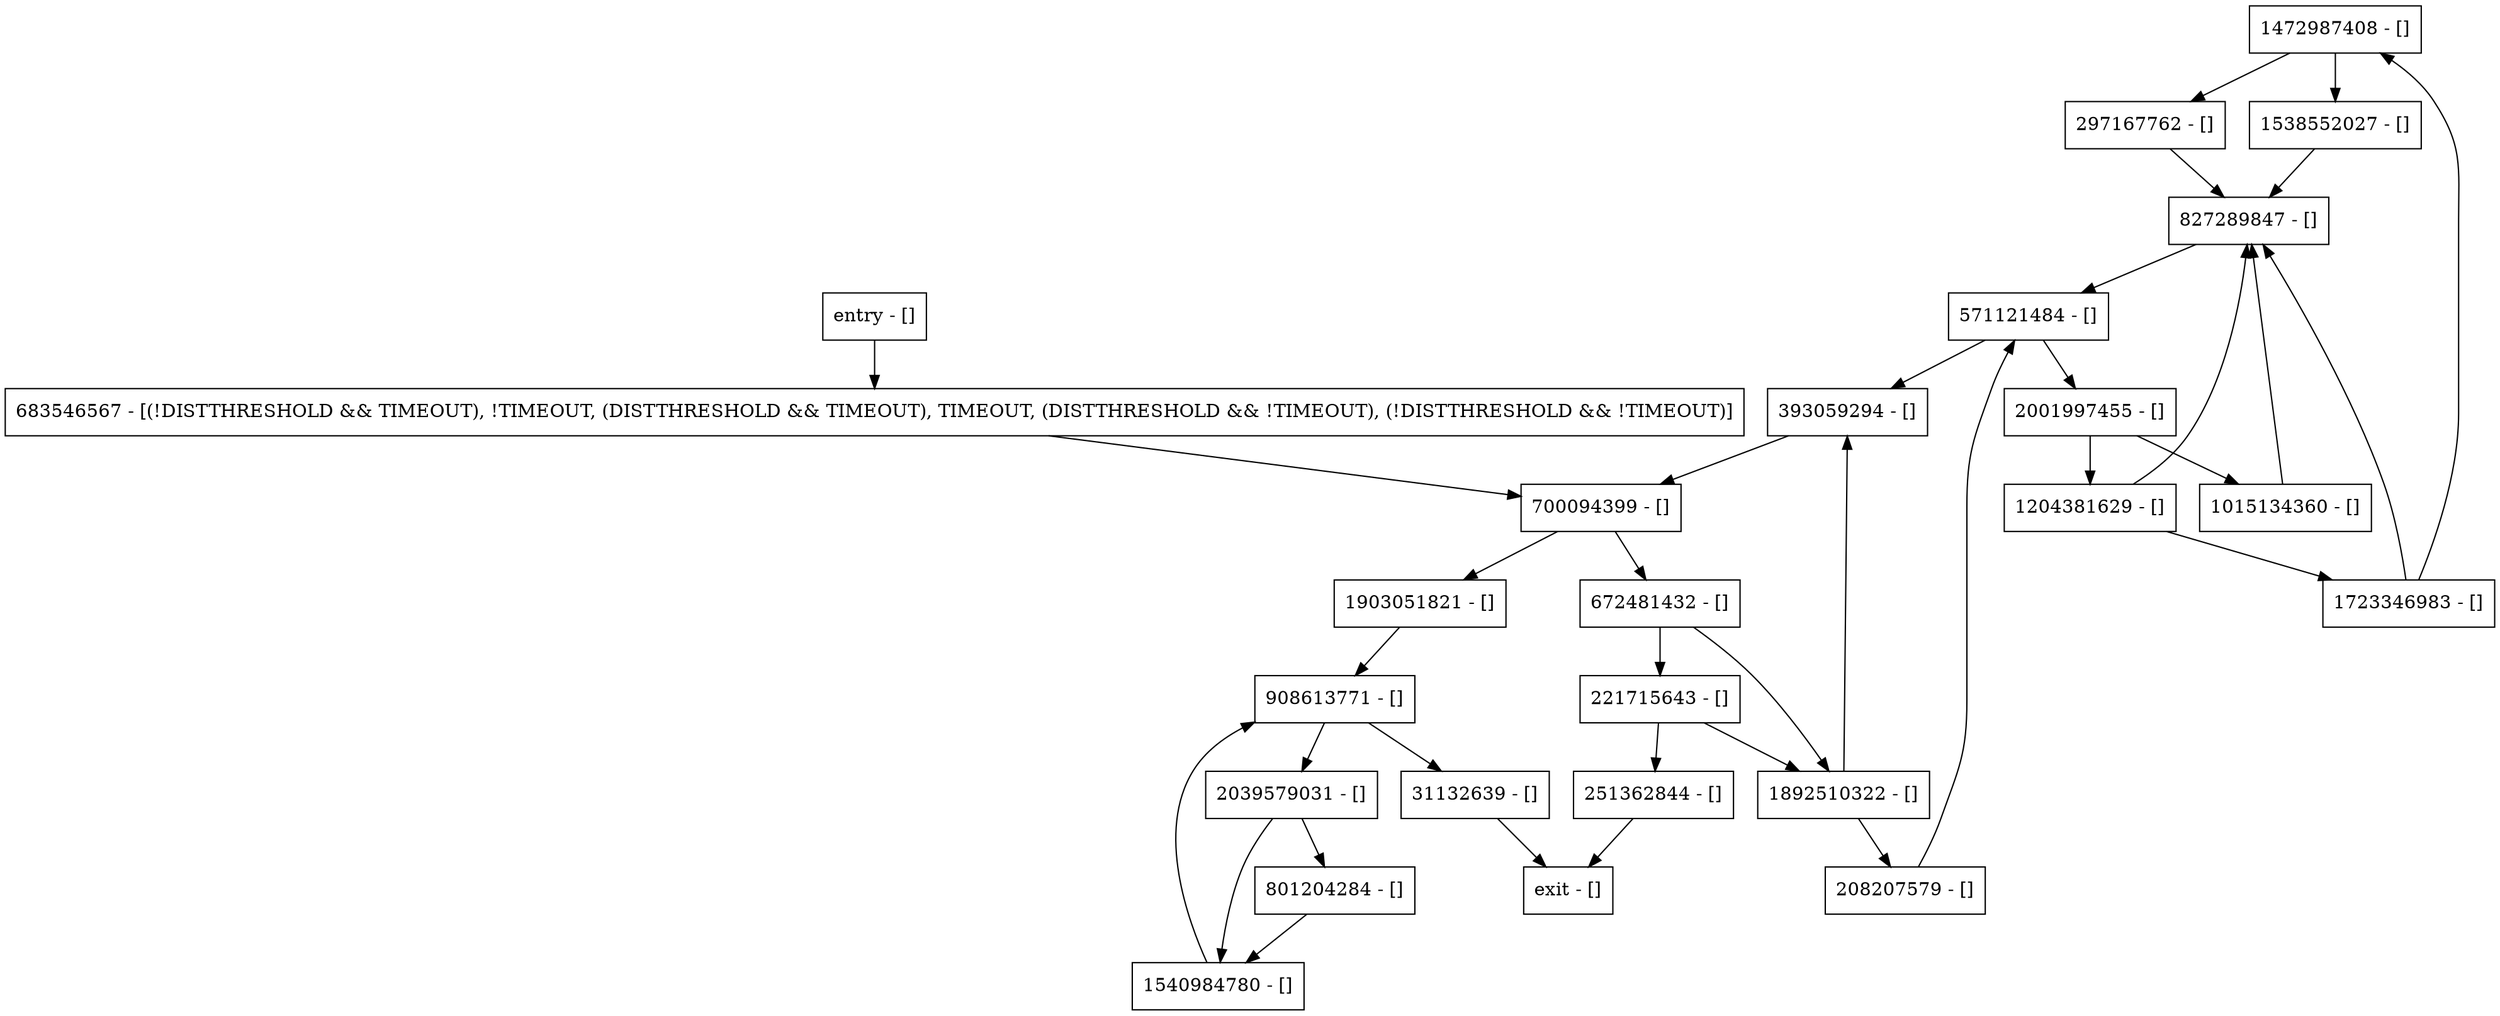 digraph getMergedColors {
node [shape=record];
1472987408 [label="1472987408 - []"];
1892510322 [label="1892510322 - []"];
1538552027 [label="1538552027 - []"];
827289847 [label="827289847 - []"];
251362844 [label="251362844 - []"];
393059294 [label="393059294 - []"];
1903051821 [label="1903051821 - []"];
31132639 [label="31132639 - []"];
571121484 [label="571121484 - []"];
1723346983 [label="1723346983 - []"];
801204284 [label="801204284 - []"];
700094399 [label="700094399 - []"];
221715643 [label="221715643 - []"];
2039579031 [label="2039579031 - []"];
683546567 [label="683546567 - [(!DISTTHRESHOLD && TIMEOUT), !TIMEOUT, (DISTTHRESHOLD && TIMEOUT), TIMEOUT, (DISTTHRESHOLD && !TIMEOUT), (!DISTTHRESHOLD && !TIMEOUT)]"];
1540984780 [label="1540984780 - []"];
1204381629 [label="1204381629 - []"];
2001997455 [label="2001997455 - []"];
entry [label="entry - []"];
exit [label="exit - []"];
1015134360 [label="1015134360 - []"];
297167762 [label="297167762 - []"];
672481432 [label="672481432 - []"];
908613771 [label="908613771 - []"];
208207579 [label="208207579 - []"];
entry;
exit;
1472987408 -> 297167762;
1472987408 -> 1538552027;
1892510322 -> 393059294;
1892510322 -> 208207579;
1538552027 -> 827289847;
827289847 -> 571121484;
251362844 -> exit;
393059294 -> 700094399;
1903051821 -> 908613771;
31132639 -> exit;
571121484 -> 393059294;
571121484 -> 2001997455;
1723346983 -> 1472987408;
1723346983 -> 827289847;
801204284 -> 1540984780;
700094399 -> 672481432;
700094399 -> 1903051821;
221715643 -> 251362844;
221715643 -> 1892510322;
2039579031 -> 801204284;
2039579031 -> 1540984780;
683546567 -> 700094399;
1540984780 -> 908613771;
1204381629 -> 827289847;
1204381629 -> 1723346983;
2001997455 -> 1015134360;
2001997455 -> 1204381629;
entry -> 683546567;
1015134360 -> 827289847;
297167762 -> 827289847;
672481432 -> 1892510322;
672481432 -> 221715643;
908613771 -> 2039579031;
908613771 -> 31132639;
208207579 -> 571121484;
}
